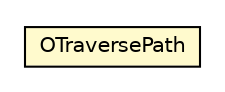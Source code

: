 #!/usr/local/bin/dot
#
# Class diagram 
# Generated by UMLGraph version R5_6-24-gf6e263 (http://www.umlgraph.org/)
#

digraph G {
	edge [fontname="Helvetica",fontsize=10,labelfontname="Helvetica",labelfontsize=10];
	node [fontname="Helvetica",fontsize=10,shape=plaintext];
	nodesep=0.25;
	ranksep=0.5;
	// com.orientechnologies.orient.core.command.traverse.OTraversePath
	c4249741 [label=<<table title="com.orientechnologies.orient.core.command.traverse.OTraversePath" border="0" cellborder="1" cellspacing="0" cellpadding="2" port="p" bgcolor="lemonChiffon" href="./OTraversePath.html">
		<tr><td><table border="0" cellspacing="0" cellpadding="1">
<tr><td align="center" balign="center"> OTraversePath </td></tr>
		</table></td></tr>
		</table>>, URL="./OTraversePath.html", fontname="Helvetica", fontcolor="black", fontsize=10.0];
}

